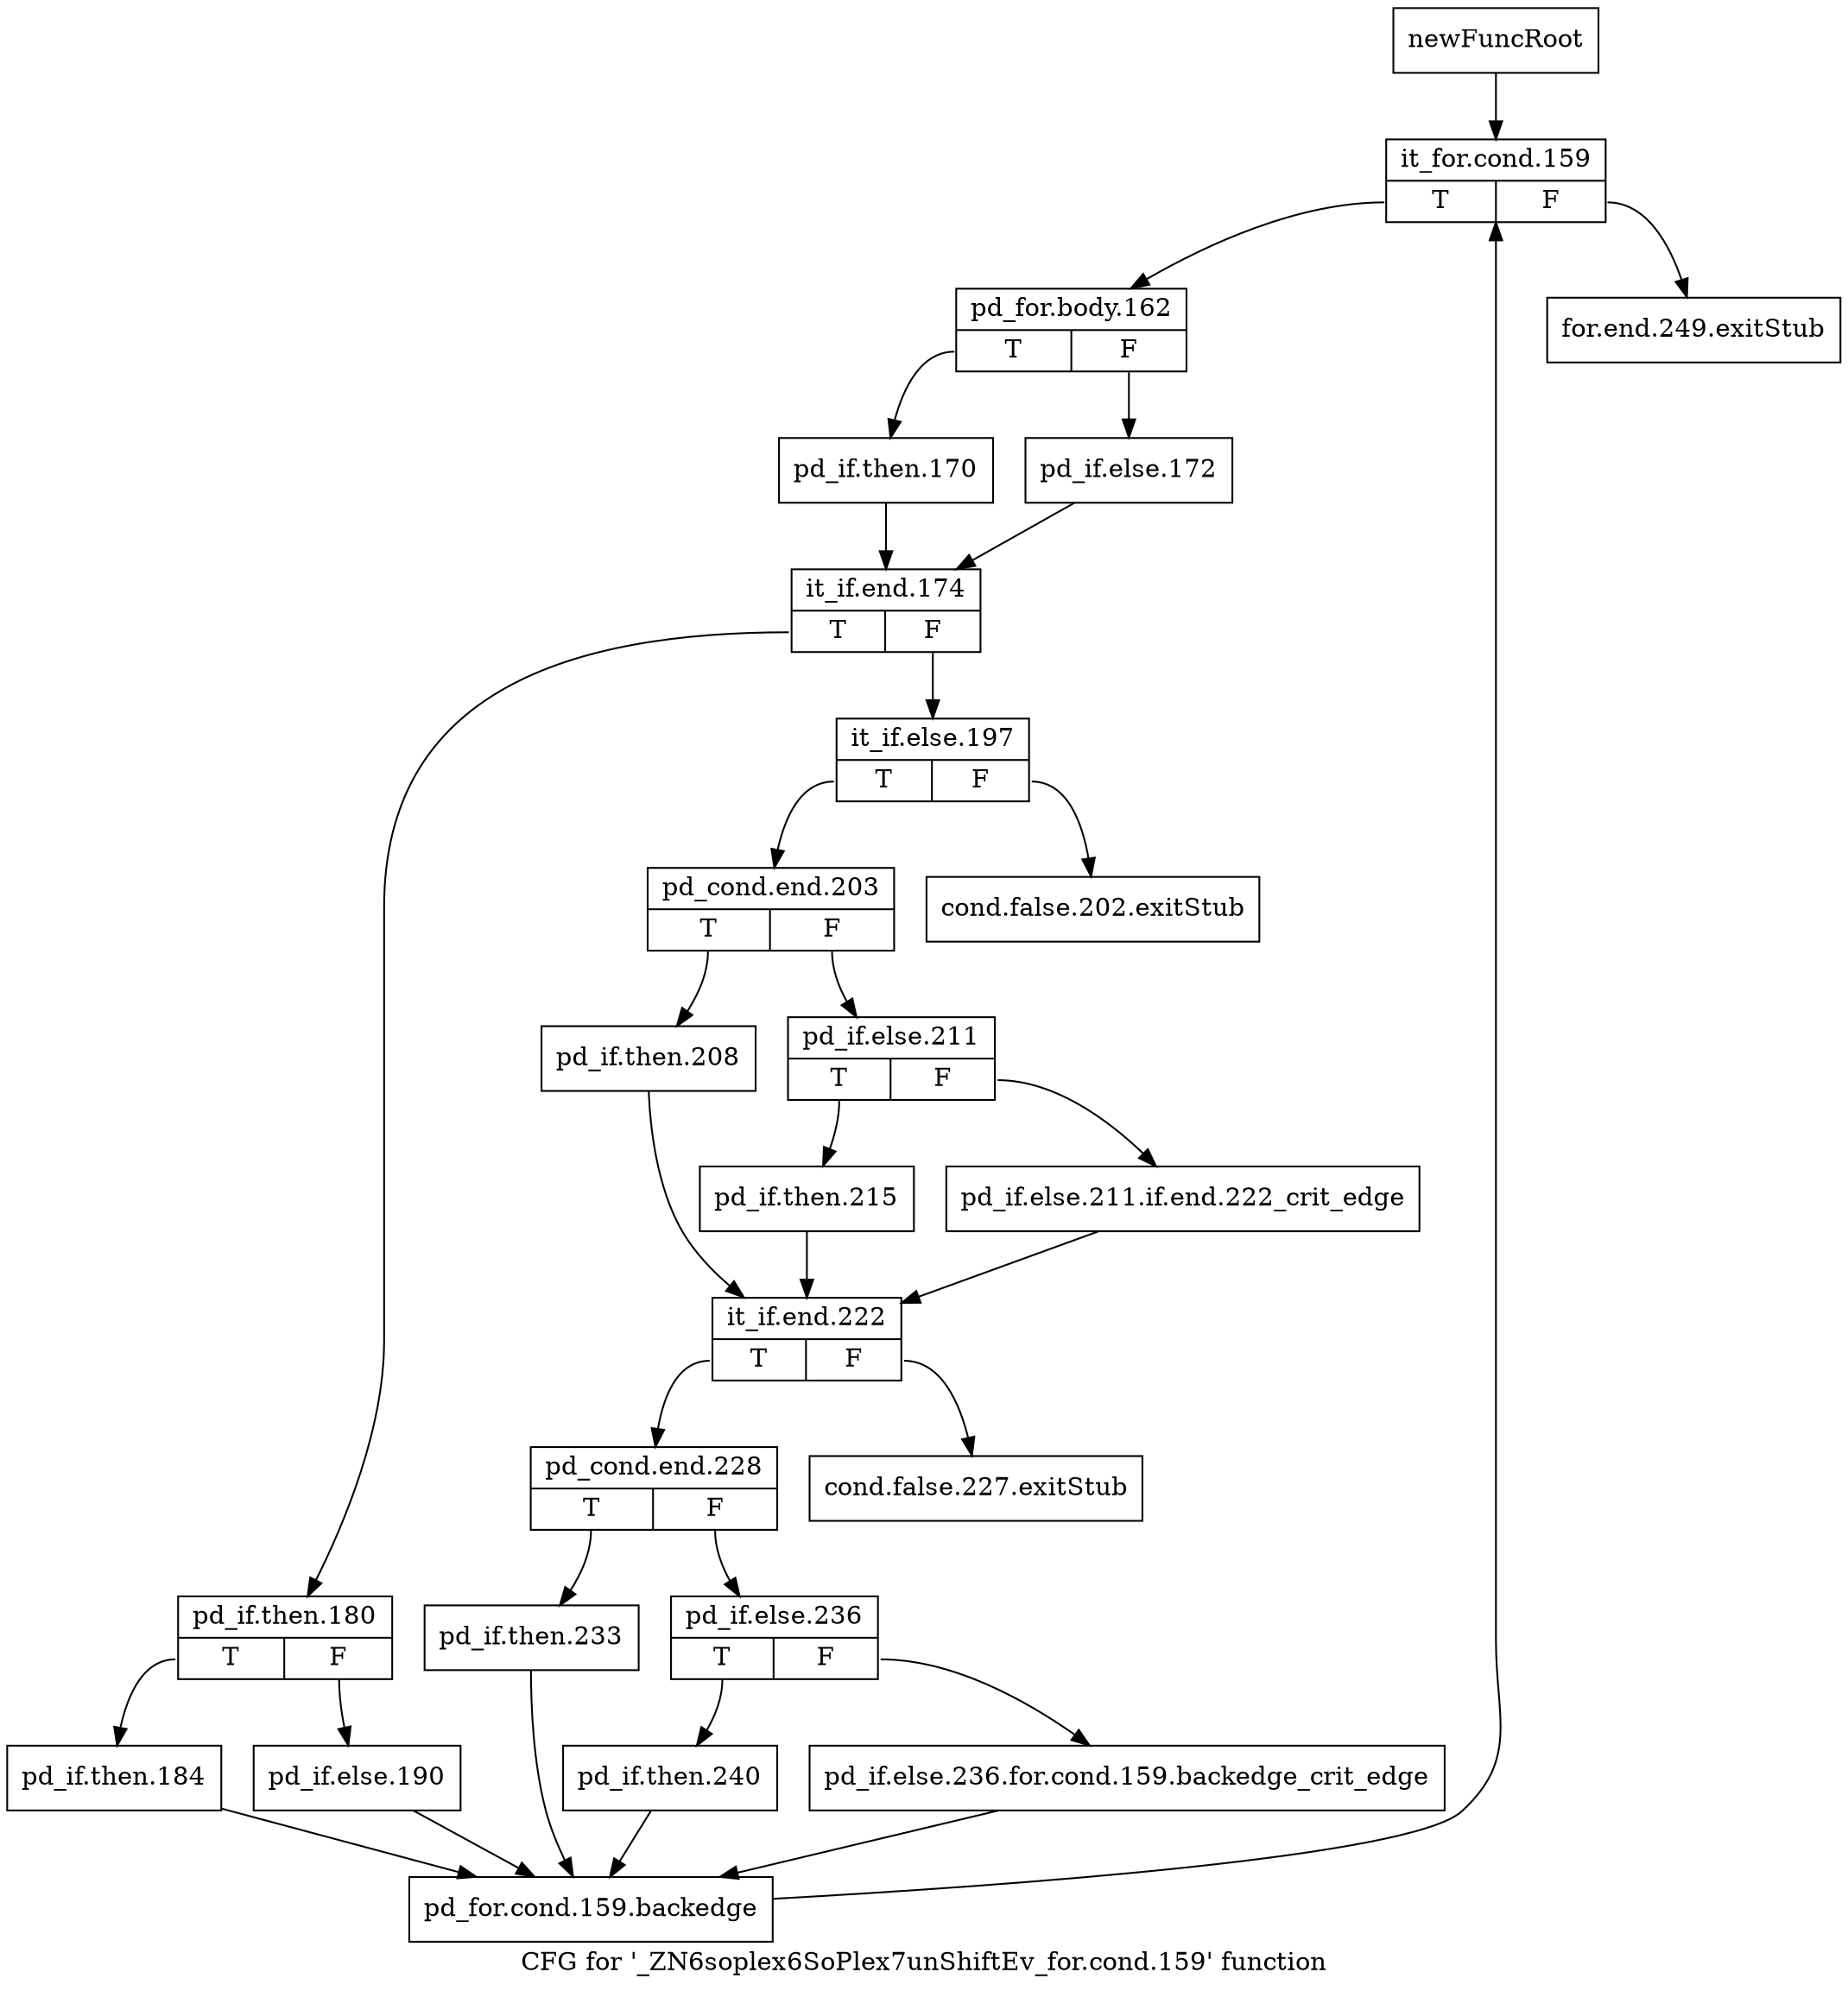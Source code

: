 digraph "CFG for '_ZN6soplex6SoPlex7unShiftEv_for.cond.159' function" {
	label="CFG for '_ZN6soplex6SoPlex7unShiftEv_for.cond.159' function";

	Node0x2ed5190 [shape=record,label="{newFuncRoot}"];
	Node0x2ed5190 -> Node0x2ed52d0;
	Node0x2ed51e0 [shape=record,label="{for.end.249.exitStub}"];
	Node0x2ed5230 [shape=record,label="{cond.false.202.exitStub}"];
	Node0x2ed5280 [shape=record,label="{cond.false.227.exitStub}"];
	Node0x2ed52d0 [shape=record,label="{it_for.cond.159|{<s0>T|<s1>F}}"];
	Node0x2ed52d0:s0 -> Node0x2ed5320;
	Node0x2ed52d0:s1 -> Node0x2ed51e0;
	Node0x2ed5320 [shape=record,label="{pd_for.body.162|{<s0>T|<s1>F}}"];
	Node0x2ed5320:s0 -> Node0x2ed53c0;
	Node0x2ed5320:s1 -> Node0x2ed5370;
	Node0x2ed5370 [shape=record,label="{pd_if.else.172}"];
	Node0x2ed5370 -> Node0x2ed5410;
	Node0x2ed53c0 [shape=record,label="{pd_if.then.170}"];
	Node0x2ed53c0 -> Node0x2ed5410;
	Node0x2ed5410 [shape=record,label="{it_if.end.174|{<s0>T|<s1>F}}"];
	Node0x2ed5410:s0 -> Node0x2ed5820;
	Node0x2ed5410:s1 -> Node0x2ed5460;
	Node0x2ed5460 [shape=record,label="{it_if.else.197|{<s0>T|<s1>F}}"];
	Node0x2ed5460:s0 -> Node0x2ed54b0;
	Node0x2ed5460:s1 -> Node0x2ed5230;
	Node0x2ed54b0 [shape=record,label="{pd_cond.end.203|{<s0>T|<s1>F}}"];
	Node0x2ed54b0:s0 -> Node0x2ed55f0;
	Node0x2ed54b0:s1 -> Node0x2ed5500;
	Node0x2ed5500 [shape=record,label="{pd_if.else.211|{<s0>T|<s1>F}}"];
	Node0x2ed5500:s0 -> Node0x2ed55a0;
	Node0x2ed5500:s1 -> Node0x2ed5550;
	Node0x2ed5550 [shape=record,label="{pd_if.else.211.if.end.222_crit_edge}"];
	Node0x2ed5550 -> Node0x2ed5640;
	Node0x2ed55a0 [shape=record,label="{pd_if.then.215}"];
	Node0x2ed55a0 -> Node0x2ed5640;
	Node0x2ed55f0 [shape=record,label="{pd_if.then.208}"];
	Node0x2ed55f0 -> Node0x2ed5640;
	Node0x2ed5640 [shape=record,label="{it_if.end.222|{<s0>T|<s1>F}}"];
	Node0x2ed5640:s0 -> Node0x2ed5690;
	Node0x2ed5640:s1 -> Node0x2ed5280;
	Node0x2ed5690 [shape=record,label="{pd_cond.end.228|{<s0>T|<s1>F}}"];
	Node0x2ed5690:s0 -> Node0x2ed57d0;
	Node0x2ed5690:s1 -> Node0x2ed56e0;
	Node0x2ed56e0 [shape=record,label="{pd_if.else.236|{<s0>T|<s1>F}}"];
	Node0x2ed56e0:s0 -> Node0x2ed5780;
	Node0x2ed56e0:s1 -> Node0x2ed5730;
	Node0x2ed5730 [shape=record,label="{pd_if.else.236.for.cond.159.backedge_crit_edge}"];
	Node0x2ed5730 -> Node0x2ed5910;
	Node0x2ed5780 [shape=record,label="{pd_if.then.240}"];
	Node0x2ed5780 -> Node0x2ed5910;
	Node0x2ed57d0 [shape=record,label="{pd_if.then.233}"];
	Node0x2ed57d0 -> Node0x2ed5910;
	Node0x2ed5820 [shape=record,label="{pd_if.then.180|{<s0>T|<s1>F}}"];
	Node0x2ed5820:s0 -> Node0x2ed58c0;
	Node0x2ed5820:s1 -> Node0x2ed5870;
	Node0x2ed5870 [shape=record,label="{pd_if.else.190}"];
	Node0x2ed5870 -> Node0x2ed5910;
	Node0x2ed58c0 [shape=record,label="{pd_if.then.184}"];
	Node0x2ed58c0 -> Node0x2ed5910;
	Node0x2ed5910 [shape=record,label="{pd_for.cond.159.backedge}"];
	Node0x2ed5910 -> Node0x2ed52d0;
}
